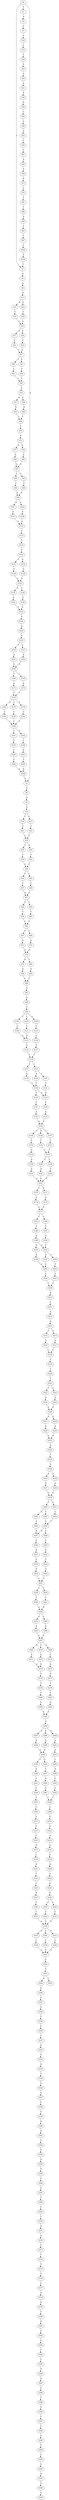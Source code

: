 strict digraph  {
	S0 -> S1 [ label = T ];
	S0 -> S2 [ label = T ];
	S0 -> S3 [ label = A ];
	S1 -> S4 [ label = A ];
	S2 -> S5 [ label = G ];
	S3 -> S6 [ label = C ];
	S4 -> S7 [ label = C ];
	S5 -> S8 [ label = A ];
	S6 -> S9 [ label = A ];
	S7 -> S10 [ label = A ];
	S8 -> S11 [ label = G ];
	S9 -> S12 [ label = G ];
	S10 -> S13 [ label = C ];
	S11 -> S14 [ label = A ];
	S11 -> S15 [ label = G ];
	S12 -> S16 [ label = T ];
	S12 -> S17 [ label = G ];
	S13 -> S18 [ label = T ];
	S14 -> S19 [ label = C ];
	S15 -> S20 [ label = C ];
	S16 -> S21 [ label = C ];
	S17 -> S22 [ label = C ];
	S18 -> S23 [ label = A ];
	S19 -> S24 [ label = G ];
	S20 -> S24 [ label = G ];
	S21 -> S25 [ label = C ];
	S22 -> S25 [ label = C ];
	S23 -> S26 [ label = G ];
	S24 -> S27 [ label = A ];
	S24 -> S28 [ label = G ];
	S25 -> S29 [ label = T ];
	S25 -> S30 [ label = G ];
	S26 -> S31 [ label = A ];
	S27 -> S32 [ label = C ];
	S28 -> S33 [ label = C ];
	S29 -> S34 [ label = T ];
	S30 -> S35 [ label = T ];
	S31 -> S36 [ label = A ];
	S32 -> S37 [ label = C ];
	S33 -> S37 [ label = C ];
	S34 -> S38 [ label = G ];
	S35 -> S38 [ label = G ];
	S36 -> S39 [ label = G ];
	S37 -> S40 [ label = T ];
	S37 -> S41 [ label = C ];
	S38 -> S42 [ label = T ];
	S38 -> S43 [ label = C ];
	S39 -> S44 [ label = C ];
	S40 -> S45 [ label = T ];
	S41 -> S46 [ label = T ];
	S42 -> S47 [ label = T ];
	S43 -> S48 [ label = T ];
	S44 -> S49 [ label = C ];
	S45 -> S50 [ label = T ];
	S46 -> S50 [ label = T ];
	S47 -> S51 [ label = A ];
	S48 -> S51 [ label = A ];
	S49 -> S52 [ label = A ];
	S50 -> S53 [ label = C ];
	S51 -> S54 [ label = T ];
	S51 -> S55 [ label = C ];
	S52 -> S56 [ label = C ];
	S53 -> S57 [ label = A ];
	S53 -> S58 [ label = G ];
	S54 -> S59 [ label = T ];
	S55 -> S60 [ label = T ];
	S56 -> S61 [ label = C ];
	S57 -> S62 [ label = A ];
	S58 -> S63 [ label = A ];
	S59 -> S64 [ label = C ];
	S60 -> S64 [ label = C ];
	S61 -> S65 [ label = A ];
	S62 -> S66 [ label = C ];
	S63 -> S66 [ label = C ];
	S64 -> S67 [ label = G ];
	S64 -> S68 [ label = C ];
	S65 -> S69 [ label = A ];
	S66 -> S70 [ label = T ];
	S67 -> S71 [ label = G ];
	S68 -> S72 [ label = G ];
	S69 -> S73 [ label = A ];
	S70 -> S74 [ label = A ];
	S71 -> S75 [ label = G ];
	S72 -> S75 [ label = G ];
	S73 -> S76 [ label = C ];
	S74 -> S77 [ label = A ];
	S74 -> S78 [ label = G ];
	S75 -> S79 [ label = A ];
	S75 -> S80 [ label = T ];
	S76 -> S81 [ label = T ];
	S77 -> S82 [ label = A ];
	S78 -> S83 [ label = A ];
	S79 -> S84 [ label = A ];
	S80 -> S85 [ label = A ];
	S81 -> S86 [ label = T ];
	S82 -> S87 [ label = G ];
	S83 -> S87 [ label = G ];
	S84 -> S88 [ label = C ];
	S85 -> S88 [ label = C ];
	S86 -> S89 [ label = A ];
	S87 -> S90 [ label = C ];
	S87 -> S91 [ label = T ];
	S88 -> S92 [ label = G ];
	S89 -> S93 [ label = C ];
	S90 -> S94 [ label = T ];
	S91 -> S95 [ label = T ];
	S92 -> S96 [ label = G ];
	S93 -> S97 [ label = C ];
	S94 -> S98 [ label = A ];
	S95 -> S98 [ label = A ];
	S96 -> S99 [ label = T ];
	S97 -> S100 [ label = C ];
	S98 -> S101 [ label = A ];
	S98 -> S102 [ label = G ];
	S99 -> S103 [ label = T ];
	S99 -> S104 [ label = G ];
	S99 -> S105 [ label = C ];
	S100 -> S106 [ label = A ];
	S101 -> S107 [ label = G ];
	S102 -> S108 [ label = G ];
	S103 -> S109 [ label = C ];
	S104 -> S110 [ label = T ];
	S105 -> S111 [ label = C ];
	S106 -> S2 [ label = T ];
	S107 -> S112 [ label = A ];
	S108 -> S112 [ label = A ];
	S109 -> S113 [ label = A ];
	S110 -> S114 [ label = C ];
	S111 -> S113 [ label = A ];
	S112 -> S115 [ label = C ];
	S113 -> S116 [ label = G ];
	S114 -> S117 [ label = G ];
	S115 -> S118 [ label = T ];
	S116 -> S119 [ label = T ];
	S117 -> S119 [ label = T ];
	S118 -> S120 [ label = T ];
	S119 -> S121 [ label = T ];
	S119 -> S122 [ label = C ];
	S120 -> S123 [ label = C ];
	S120 -> S124 [ label = G ];
	S121 -> S125 [ label = A ];
	S122 -> S126 [ label = A ];
	S122 -> S127 [ label = T ];
	S123 -> S128 [ label = C ];
	S124 -> S129 [ label = C ];
	S125 -> S130 [ label = T ];
	S126 -> S130 [ label = T ];
	S127 -> S131 [ label = T ];
	S128 -> S132 [ label = G ];
	S129 -> S132 [ label = G ];
	S130 -> S133 [ label = T ];
	S130 -> S134 [ label = A ];
	S131 -> S134 [ label = A ];
	S132 -> S135 [ label = G ];
	S132 -> S136 [ label = C ];
	S133 -> S137 [ label = T ];
	S134 -> S138 [ label = C ];
	S135 -> S139 [ label = G ];
	S136 -> S140 [ label = G ];
	S137 -> S141 [ label = A ];
	S138 -> S142 [ label = A ];
	S139 -> S143 [ label = G ];
	S140 -> S143 [ label = G ];
	S141 -> S144 [ label = A ];
	S142 -> S144 [ label = A ];
	S143 -> S145 [ label = G ];
	S144 -> S146 [ label = T ];
	S144 -> S147 [ label = C ];
	S144 -> S148 [ label = A ];
	S145 -> S149 [ label = A ];
	S146 -> S150 [ label = C ];
	S147 -> S151 [ label = C ];
	S148 -> S152 [ label = C ];
	S149 -> S153 [ label = A ];
	S150 -> S154 [ label = G ];
	S151 -> S155 [ label = T ];
	S152 -> S155 [ label = T ];
	S153 -> S156 [ label = T ];
	S153 -> S157 [ label = C ];
	S154 -> S158 [ label = A ];
	S155 -> S159 [ label = T ];
	S155 -> S160 [ label = C ];
	S156 -> S161 [ label = A ];
	S157 -> S162 [ label = A ];
	S158 -> S163 [ label = A ];
	S159 -> S164 [ label = A ];
	S160 -> S165 [ label = A ];
	S161 -> S166 [ label = G ];
	S162 -> S166 [ label = G ];
	S163 -> S167 [ label = G ];
	S164 -> S167 [ label = G ];
	S165 -> S167 [ label = G ];
	S166 -> S168 [ label = T ];
	S166 -> S169 [ label = C ];
	S167 -> S170 [ label = T ];
	S167 -> S171 [ label = G ];
	S168 -> S172 [ label = A ];
	S169 -> S173 [ label = A ];
	S170 -> S174 [ label = A ];
	S171 -> S175 [ label = A ];
	S172 -> S176 [ label = T ];
	S173 -> S176 [ label = T ];
	S174 -> S177 [ label = G ];
	S175 -> S177 [ label = G ];
	S176 -> S178 [ label = C ];
	S176 -> S179 [ label = A ];
	S176 -> S180 [ label = G ];
	S177 -> S181 [ label = T ];
	S177 -> S182 [ label = G ];
	S178 -> S183 [ label = C ];
	S179 -> S184 [ label = C ];
	S180 -> S185 [ label = C ];
	S181 -> S186 [ label = T ];
	S182 -> S187 [ label = C ];
	S183 -> S188 [ label = C ];
	S184 -> S188 [ label = C ];
	S185 -> S188 [ label = C ];
	S186 -> S189 [ label = G ];
	S187 -> S190 [ label = G ];
	S188 -> S191 [ label = T ];
	S188 -> S192 [ label = G ];
	S189 -> S193 [ label = G ];
	S189 -> S194 [ label = A ];
	S190 -> S193 [ label = G ];
	S191 -> S195 [ label = C ];
	S192 -> S196 [ label = C ];
	S193 -> S197 [ label = A ];
	S193 -> S198 [ label = T ];
	S194 -> S199 [ label = A ];
	S195 -> S200 [ label = C ];
	S196 -> S201 [ label = G ];
	S197 -> S202 [ label = C ];
	S198 -> S203 [ label = T ];
	S199 -> S202 [ label = C ];
	S200 -> S204 [ label = C ];
	S201 -> S205 [ label = C ];
	S202 -> S206 [ label = C ];
	S203 -> S207 [ label = C ];
	S204 -> S208 [ label = A ];
	S205 -> S208 [ label = A ];
	S206 -> S209 [ label = T ];
	S207 -> S209 [ label = T ];
	S208 -> S3 [ label = A ];
	S209 -> S210 [ label = A ];
	S210 -> S211 [ label = C ];
	S211 -> S212 [ label = A ];
	S212 -> S213 [ label = A ];
	S213 -> S214 [ label = T ];
	S213 -> S215 [ label = G ];
	S214 -> S216 [ label = G ];
	S215 -> S217 [ label = G ];
	S216 -> S218 [ label = C ];
	S217 -> S218 [ label = C ];
	S218 -> S219 [ label = C ];
	S219 -> S220 [ label = T ];
	S220 -> S221 [ label = T ];
	S221 -> S222 [ label = C ];
	S221 -> S223 [ label = T ];
	S222 -> S224 [ label = A ];
	S223 -> S225 [ label = A ];
	S224 -> S226 [ label = A ];
	S225 -> S226 [ label = A ];
	S226 -> S227 [ label = A ];
	S226 -> S228 [ label = G ];
	S227 -> S229 [ label = A ];
	S228 -> S230 [ label = A ];
	S229 -> S231 [ label = A ];
	S230 -> S231 [ label = A ];
	S231 -> S232 [ label = G ];
	S232 -> S233 [ label = T ];
	S233 -> S234 [ label = A ];
	S234 -> S235 [ label = A ];
	S234 -> S236 [ label = G ];
	S235 -> S237 [ label = G ];
	S236 -> S238 [ label = G ];
	S237 -> S239 [ label = G ];
	S238 -> S239 [ label = G ];
	S239 -> S240 [ label = T ];
	S239 -> S241 [ label = C ];
	S240 -> S242 [ label = G ];
	S240 -> S243 [ label = C ];
	S241 -> S244 [ label = C ];
	S242 -> S245 [ label = T ];
	S243 -> S246 [ label = T ];
	S244 -> S246 [ label = T ];
	S245 -> S247 [ label = A ];
	S246 -> S248 [ label = T ];
	S246 -> S247 [ label = A ];
	S247 -> S249 [ label = A ];
	S248 -> S250 [ label = C ];
	S249 -> S251 [ label = A ];
	S250 -> S252 [ label = A ];
	S251 -> S253 [ label = C ];
	S252 -> S254 [ label = T ];
	S253 -> S255 [ label = G ];
	S254 -> S256 [ label = G ];
	S255 -> S257 [ label = C ];
	S256 -> S257 [ label = C ];
	S257 -> S258 [ label = C ];
	S257 -> S259 [ label = T ];
	S258 -> S260 [ label = T ];
	S259 -> S261 [ label = T ];
	S260 -> S262 [ label = A ];
	S261 -> S262 [ label = A ];
	S262 -> S263 [ label = A ];
	S262 -> S264 [ label = C ];
	S263 -> S265 [ label = A ];
	S264 -> S266 [ label = A ];
	S265 -> S267 [ label = G ];
	S266 -> S267 [ label = G ];
	S267 -> S268 [ label = A ];
	S267 -> S269 [ label = G ];
	S267 -> S270 [ label = T ];
	S268 -> S271 [ label = A ];
	S269 -> S272 [ label = C ];
	S270 -> S273 [ label = A ];
	S271 -> S274 [ label = G ];
	S272 -> S275 [ label = A ];
	S273 -> S274 [ label = G ];
	S274 -> S276 [ label = T ];
	S275 -> S277 [ label = G ];
	S276 -> S278 [ label = T ];
	S277 -> S279 [ label = T ];
	S278 -> S280 [ label = C ];
	S279 -> S281 [ label = T ];
	S280 -> S282 [ label = G ];
	S281 -> S283 [ label = G ];
	S282 -> S284 [ label = A ];
	S283 -> S284 [ label = A ];
	S284 -> S285 [ label = G ];
	S285 -> S286 [ label = G ];
	S285 -> S287 [ label = A ];
	S285 -> S288 [ label = G ];
	S286 -> S289 [ label = A ];
	S287 -> S290 [ label = A ];
	S288 -> S291 [ label = A ];
	S289 -> S292 [ label = A ];
	S290 -> S292 [ label = A ];
	S291 -> S293 [ label = A ];
	S292 -> S294 [ label = G ];
	S292 -> S295 [ label = C ];
	S293 -> S296 [ label = C ];
	S294 -> S297 [ label = T ];
	S295 -> S298 [ label = A ];
	S296 -> S299 [ label = A ];
	S297 -> S300 [ label = A ];
	S298 -> S301 [ label = C ];
	S299 -> S302 [ label = C ];
	S300 -> S303 [ label = G ];
	S301 -> S304 [ label = C ];
	S302 -> S305 [ label = G ];
	S303 -> S306 [ label = T ];
	S304 -> S307 [ label = T ];
	S305 -> S306 [ label = T ];
	S306 -> S308 [ label = C ];
	S307 -> S309 [ label = T ];
	S308 -> S310 [ label = G ];
	S309 -> S311 [ label = T ];
	S310 -> S312 [ label = G ];
	S311 -> S313 [ label = C ];
	S312 -> S314 [ label = A ];
	S313 -> S315 [ label = T ];
	S314 -> S316 [ label = G ];
	S315 -> S317 [ label = A ];
	S316 -> S318 [ label = G ];
	S317 -> S319 [ label = C ];
	S318 -> S320 [ label = A ];
	S319 -> S321 [ label = A ];
	S320 -> S322 [ label = C ];
	S321 -> S323 [ label = T ];
	S322 -> S324 [ label = G ];
	S323 -> S325 [ label = C ];
	S324 -> S326 [ label = A ];
	S325 -> S327 [ label = A ];
	S326 -> S328 [ label = C ];
	S326 -> S329 [ label = G ];
	S327 -> S330 [ label = T ];
	S328 -> S331 [ label = C ];
	S329 -> S332 [ label = C ];
	S330 -> S333 [ label = C ];
	S331 -> S334 [ label = G ];
	S332 -> S334 [ label = G ];
	S333 -> S334 [ label = G ];
	S334 -> S335 [ label = A ];
	S334 -> S336 [ label = T ];
	S334 -> S337 [ label = G ];
	S335 -> S338 [ label = C ];
	S336 -> S339 [ label = C ];
	S337 -> S340 [ label = C ];
	S338 -> S341 [ label = G ];
	S339 -> S341 [ label = G ];
	S340 -> S341 [ label = G ];
	S341 -> S342 [ label = G ];
	S342 -> S343 [ label = T ];
	S343 -> S344 [ label = A ];
	S343 -> S345 [ label = T ];
	S344 -> S346 [ label = G ];
	S346 -> S347 [ label = A ];
	S347 -> S348 [ label = A ];
	S348 -> S349 [ label = C ];
	S349 -> S350 [ label = C ];
	S350 -> S351 [ label = T ];
	S351 -> S352 [ label = A ];
	S352 -> S353 [ label = G ];
	S353 -> S354 [ label = A ];
	S354 -> S355 [ label = T ];
	S355 -> S356 [ label = G ];
	S356 -> S357 [ label = A ];
	S357 -> S358 [ label = C ];
	S358 -> S359 [ label = T ];
	S359 -> S360 [ label = G ];
	S360 -> S361 [ label = A ];
	S361 -> S362 [ label = T ];
	S362 -> S363 [ label = G ];
	S363 -> S364 [ label = A ];
	S364 -> S365 [ label = G ];
	S365 -> S366 [ label = G ];
	S366 -> S367 [ label = G ];
	S367 -> S368 [ label = T ];
	S368 -> S369 [ label = C ];
	S369 -> S370 [ label = T ];
	S370 -> S371 [ label = G ];
	S371 -> S372 [ label = A ];
	S372 -> S373 [ label = C ];
	S373 -> S374 [ label = T ];
	S374 -> S375 [ label = T ];
	S375 -> S376 [ label = T ];
	S376 -> S377 [ label = C ];
	S377 -> S378 [ label = A ];
	S378 -> S379 [ label = A ];
	S379 -> S380 [ label = T ];
	S380 -> S381 [ label = T ];
	S381 -> S382 [ label = C ];
	S382 -> S383 [ label = G ];
	S383 -> S384 [ label = C ];
	S384 -> S385 [ label = C ];
	S385 -> S386 [ label = G ];
	S386 -> S387 [ label = A ];
	S387 -> S388 [ label = T ];
	S388 -> S389 [ label = T ];
	S389 -> S390 [ label = G ];
	S390 -> S391 [ label = T ];
	S391 -> S392 [ label = C ];
	S392 -> S393 [ label = G ];
	S393 -> S394 [ label = T ];
	S394 -> S395 [ label = C ];
	S395 -> S396 [ label = G ];
	S396 -> S397 [ label = A ];
	S397 -> S398 [ label = T ];
	S398 -> S399 [ label = A ];
}
